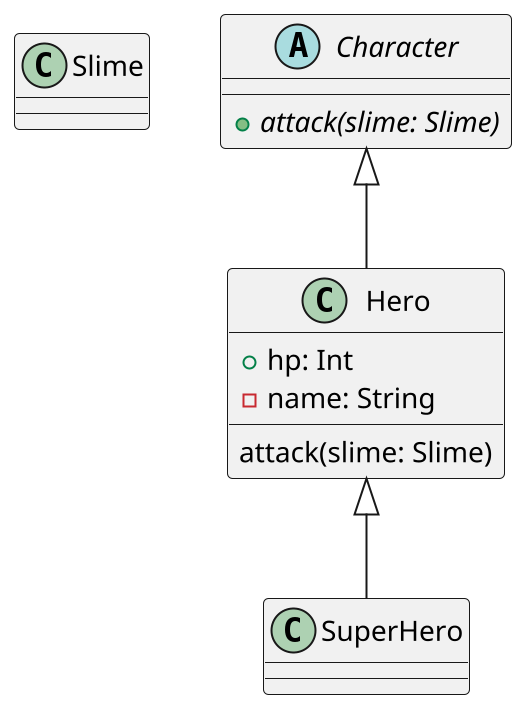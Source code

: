 @startuml
'https://plantuml.com/class-diagram

'사이즈 증가'
scale 2

class Slime

class Hero extends Character{
    + hp: Int
    - name: String

    attack(slime: Slime)

}

class SuperHero extends Hero

abstract class Character{
    {abstract} + attack(slime: Slime)
}

@enduml